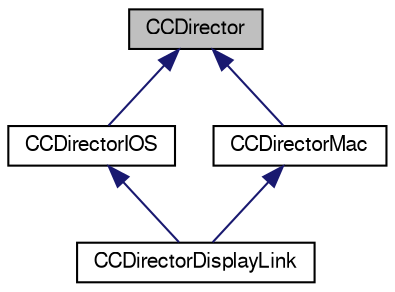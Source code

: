 digraph G
{
  bgcolor="transparent";
  edge [fontname="FreeSans",fontsize="10",labelfontname="FreeSans",labelfontsize="10"];
  node [fontname="FreeSans",fontsize="10",shape=record];
  Node1 [label="CCDirector",height=0.2,width=0.4,color="black", fillcolor="grey75", style="filled" fontcolor="black"];
  Node1 -> Node2 [dir="back",color="midnightblue",fontsize="10",style="solid",fontname="FreeSans"];
  Node2 [label="CCDirectorIOS",height=0.2,width=0.4,color="black",URL="$interface_c_c_director_i_o_s.html"];
  Node2 -> Node3 [dir="back",color="midnightblue",fontsize="10",style="solid",fontname="FreeSans"];
  Node3 [label="CCDirectorDisplayLink",height=0.2,width=0.4,color="black",URL="$interface_c_c_director_display_link.html"];
  Node1 -> Node4 [dir="back",color="midnightblue",fontsize="10",style="solid",fontname="FreeSans"];
  Node4 [label="CCDirectorMac",height=0.2,width=0.4,color="black",URL="$interface_c_c_director_mac.html"];
  Node4 -> Node3 [dir="back",color="midnightblue",fontsize="10",style="solid",fontname="FreeSans"];
}
